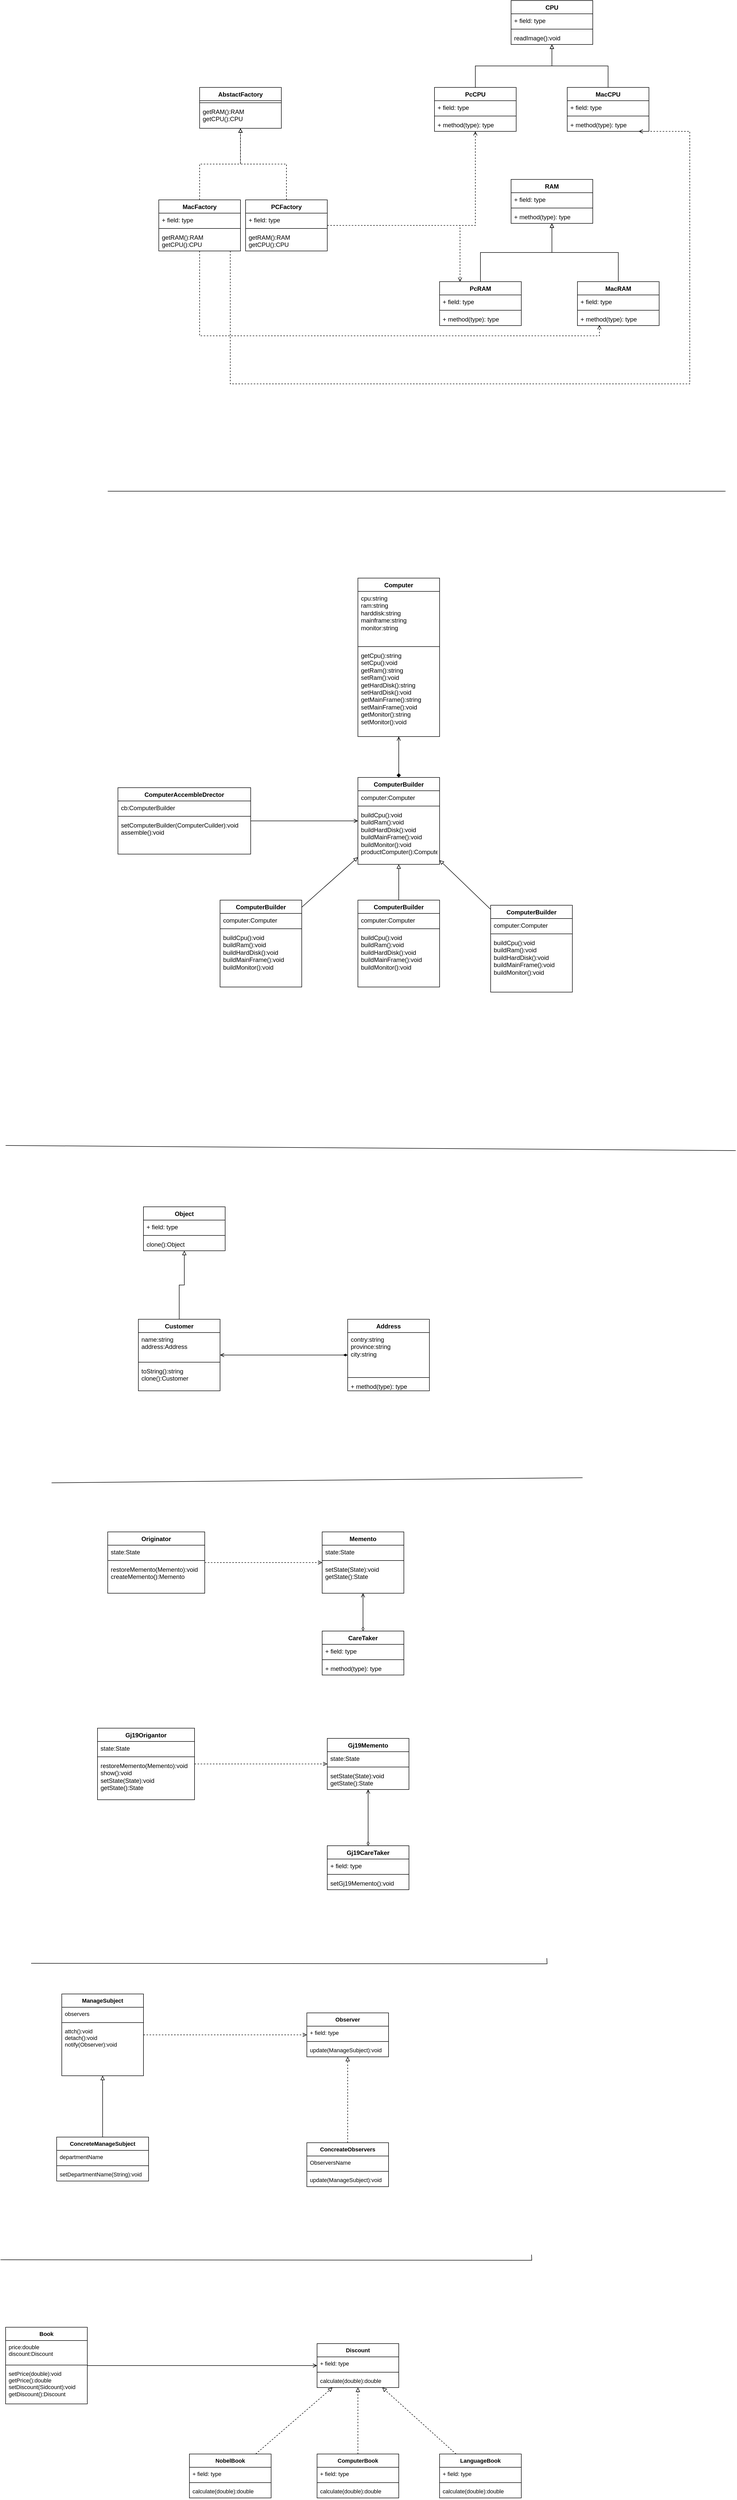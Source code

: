 <mxfile version="24.4.2" type="github">
  <diagram name="第 1 页" id="M4zO1Q4nqQ3G3ZXVpZX0">
    <mxGraphModel dx="2586" dy="759" grid="1" gridSize="10" guides="1" tooltips="1" connect="1" arrows="1" fold="1" page="1" pageScale="1" pageWidth="1200" pageHeight="1920" math="0" shadow="0">
      <root>
        <mxCell id="0" />
        <mxCell id="1" parent="0" />
        <mxCell id="_KJfu5AzUtsYBseVPKrI-1" value="AbstactFactory" style="swimlane;fontStyle=1;align=center;verticalAlign=top;childLayout=stackLayout;horizontal=1;startSize=26;horizontalStack=0;resizeParent=1;resizeParentMax=0;resizeLast=0;collapsible=1;marginBottom=0;whiteSpace=wrap;html=1;" vertex="1" parent="1">
          <mxGeometry x="170" y="470" width="160" height="80" as="geometry" />
        </mxCell>
        <mxCell id="_KJfu5AzUtsYBseVPKrI-3" value="" style="line;strokeWidth=1;fillColor=none;align=left;verticalAlign=middle;spacingTop=-1;spacingLeft=3;spacingRight=3;rotatable=0;labelPosition=right;points=[];portConstraint=eastwest;strokeColor=inherit;" vertex="1" parent="_KJfu5AzUtsYBseVPKrI-1">
          <mxGeometry y="26" width="160" height="8" as="geometry" />
        </mxCell>
        <mxCell id="_KJfu5AzUtsYBseVPKrI-4" value="getRAM():RAM&lt;div&gt;getCPU():CPU&lt;br&gt;&lt;/div&gt;" style="text;strokeColor=none;fillColor=none;align=left;verticalAlign=top;spacingLeft=4;spacingRight=4;overflow=hidden;rotatable=0;points=[[0,0.5],[1,0.5]];portConstraint=eastwest;whiteSpace=wrap;html=1;" vertex="1" parent="_KJfu5AzUtsYBseVPKrI-1">
          <mxGeometry y="34" width="160" height="46" as="geometry" />
        </mxCell>
        <mxCell id="_KJfu5AzUtsYBseVPKrI-16" style="edgeStyle=orthogonalEdgeStyle;rounded=0;orthogonalLoop=1;jettySize=auto;html=1;dashed=1;endArrow=block;endFill=0;" edge="1" parent="1" source="_KJfu5AzUtsYBseVPKrI-5" target="_KJfu5AzUtsYBseVPKrI-1">
          <mxGeometry relative="1" as="geometry">
            <mxPoint x="230" y="580" as="targetPoint" />
          </mxGeometry>
        </mxCell>
        <mxCell id="_KJfu5AzUtsYBseVPKrI-55" style="edgeStyle=orthogonalEdgeStyle;rounded=0;orthogonalLoop=1;jettySize=auto;html=1;dashed=1;endArrow=open;endFill=0;" edge="1" parent="1">
          <mxGeometry relative="1" as="geometry">
            <mxPoint x="230" y="790" as="sourcePoint" />
            <mxPoint x="1030" y="556" as="targetPoint" />
            <Array as="points">
              <mxPoint x="230" y="1050" />
              <mxPoint x="1130" y="1050" />
              <mxPoint x="1130" y="556" />
            </Array>
          </mxGeometry>
        </mxCell>
        <mxCell id="_KJfu5AzUtsYBseVPKrI-5" value="MacFactory" style="swimlane;fontStyle=1;align=center;verticalAlign=top;childLayout=stackLayout;horizontal=1;startSize=26;horizontalStack=0;resizeParent=1;resizeParentMax=0;resizeLast=0;collapsible=1;marginBottom=0;whiteSpace=wrap;html=1;" vertex="1" parent="1">
          <mxGeometry x="90" y="690" width="160" height="100" as="geometry" />
        </mxCell>
        <mxCell id="_KJfu5AzUtsYBseVPKrI-6" value="+ field: type" style="text;strokeColor=none;fillColor=none;align=left;verticalAlign=top;spacingLeft=4;spacingRight=4;overflow=hidden;rotatable=0;points=[[0,0.5],[1,0.5]];portConstraint=eastwest;whiteSpace=wrap;html=1;" vertex="1" parent="_KJfu5AzUtsYBseVPKrI-5">
          <mxGeometry y="26" width="160" height="26" as="geometry" />
        </mxCell>
        <mxCell id="_KJfu5AzUtsYBseVPKrI-7" value="" style="line;strokeWidth=1;fillColor=none;align=left;verticalAlign=middle;spacingTop=-1;spacingLeft=3;spacingRight=3;rotatable=0;labelPosition=right;points=[];portConstraint=eastwest;strokeColor=inherit;" vertex="1" parent="_KJfu5AzUtsYBseVPKrI-5">
          <mxGeometry y="52" width="160" height="8" as="geometry" />
        </mxCell>
        <mxCell id="_KJfu5AzUtsYBseVPKrI-8" value="getRAM():RAM&lt;div&gt;getCPU():CPU&lt;/div&gt;" style="text;strokeColor=none;fillColor=none;align=left;verticalAlign=top;spacingLeft=4;spacingRight=4;overflow=hidden;rotatable=0;points=[[0,0.5],[1,0.5]];portConstraint=eastwest;whiteSpace=wrap;html=1;" vertex="1" parent="_KJfu5AzUtsYBseVPKrI-5">
          <mxGeometry y="60" width="160" height="40" as="geometry" />
        </mxCell>
        <mxCell id="_KJfu5AzUtsYBseVPKrI-17" style="edgeStyle=orthogonalEdgeStyle;rounded=0;orthogonalLoop=1;jettySize=auto;html=1;dashed=1;endArrow=block;endFill=0;" edge="1" parent="1" source="_KJfu5AzUtsYBseVPKrI-9" target="_KJfu5AzUtsYBseVPKrI-1">
          <mxGeometry relative="1" as="geometry" />
        </mxCell>
        <mxCell id="_KJfu5AzUtsYBseVPKrI-49" style="edgeStyle=orthogonalEdgeStyle;rounded=0;orthogonalLoop=1;jettySize=auto;html=1;dashed=1;endArrow=open;endFill=0;" edge="1" parent="1" source="_KJfu5AzUtsYBseVPKrI-9" target="_KJfu5AzUtsYBseVPKrI-22">
          <mxGeometry relative="1" as="geometry" />
        </mxCell>
        <mxCell id="_KJfu5AzUtsYBseVPKrI-52" style="edgeStyle=orthogonalEdgeStyle;rounded=0;orthogonalLoop=1;jettySize=auto;html=1;entryX=0.25;entryY=0;entryDx=0;entryDy=0;dashed=1;endArrow=open;endFill=0;" edge="1" parent="1" source="_KJfu5AzUtsYBseVPKrI-9" target="_KJfu5AzUtsYBseVPKrI-34">
          <mxGeometry relative="1" as="geometry" />
        </mxCell>
        <mxCell id="_KJfu5AzUtsYBseVPKrI-9" value="PCFactory" style="swimlane;fontStyle=1;align=center;verticalAlign=top;childLayout=stackLayout;horizontal=1;startSize=26;horizontalStack=0;resizeParent=1;resizeParentMax=0;resizeLast=0;collapsible=1;marginBottom=0;whiteSpace=wrap;html=1;" vertex="1" parent="1">
          <mxGeometry x="260" y="690" width="160" height="100" as="geometry" />
        </mxCell>
        <mxCell id="_KJfu5AzUtsYBseVPKrI-10" value="+ field: type" style="text;strokeColor=none;fillColor=none;align=left;verticalAlign=top;spacingLeft=4;spacingRight=4;overflow=hidden;rotatable=0;points=[[0,0.5],[1,0.5]];portConstraint=eastwest;whiteSpace=wrap;html=1;" vertex="1" parent="_KJfu5AzUtsYBseVPKrI-9">
          <mxGeometry y="26" width="160" height="26" as="geometry" />
        </mxCell>
        <mxCell id="_KJfu5AzUtsYBseVPKrI-11" value="" style="line;strokeWidth=1;fillColor=none;align=left;verticalAlign=middle;spacingTop=-1;spacingLeft=3;spacingRight=3;rotatable=0;labelPosition=right;points=[];portConstraint=eastwest;strokeColor=inherit;" vertex="1" parent="_KJfu5AzUtsYBseVPKrI-9">
          <mxGeometry y="52" width="160" height="8" as="geometry" />
        </mxCell>
        <mxCell id="_KJfu5AzUtsYBseVPKrI-12" value="getRAM():RAM&lt;div&gt;getCPU():CPU&lt;/div&gt;" style="text;strokeColor=none;fillColor=none;align=left;verticalAlign=top;spacingLeft=4;spacingRight=4;overflow=hidden;rotatable=0;points=[[0,0.5],[1,0.5]];portConstraint=eastwest;whiteSpace=wrap;html=1;" vertex="1" parent="_KJfu5AzUtsYBseVPKrI-9">
          <mxGeometry y="60" width="160" height="40" as="geometry" />
        </mxCell>
        <mxCell id="_KJfu5AzUtsYBseVPKrI-18" value="CPU" style="swimlane;fontStyle=1;align=center;verticalAlign=top;childLayout=stackLayout;horizontal=1;startSize=26;horizontalStack=0;resizeParent=1;resizeParentMax=0;resizeLast=0;collapsible=1;marginBottom=0;whiteSpace=wrap;html=1;" vertex="1" parent="1">
          <mxGeometry x="780" y="300" width="160" height="86" as="geometry" />
        </mxCell>
        <mxCell id="_KJfu5AzUtsYBseVPKrI-19" value="+ field: type" style="text;strokeColor=none;fillColor=none;align=left;verticalAlign=top;spacingLeft=4;spacingRight=4;overflow=hidden;rotatable=0;points=[[0,0.5],[1,0.5]];portConstraint=eastwest;whiteSpace=wrap;html=1;" vertex="1" parent="_KJfu5AzUtsYBseVPKrI-18">
          <mxGeometry y="26" width="160" height="26" as="geometry" />
        </mxCell>
        <mxCell id="_KJfu5AzUtsYBseVPKrI-20" value="" style="line;strokeWidth=1;fillColor=none;align=left;verticalAlign=middle;spacingTop=-1;spacingLeft=3;spacingRight=3;rotatable=0;labelPosition=right;points=[];portConstraint=eastwest;strokeColor=inherit;" vertex="1" parent="_KJfu5AzUtsYBseVPKrI-18">
          <mxGeometry y="52" width="160" height="8" as="geometry" />
        </mxCell>
        <mxCell id="_KJfu5AzUtsYBseVPKrI-21" value="readImage():void" style="text;strokeColor=none;fillColor=none;align=left;verticalAlign=top;spacingLeft=4;spacingRight=4;overflow=hidden;rotatable=0;points=[[0,0.5],[1,0.5]];portConstraint=eastwest;whiteSpace=wrap;html=1;" vertex="1" parent="_KJfu5AzUtsYBseVPKrI-18">
          <mxGeometry y="60" width="160" height="26" as="geometry" />
        </mxCell>
        <mxCell id="_KJfu5AzUtsYBseVPKrI-42" style="edgeStyle=orthogonalEdgeStyle;rounded=0;orthogonalLoop=1;jettySize=auto;html=1;endArrow=block;endFill=0;" edge="1" parent="1" source="_KJfu5AzUtsYBseVPKrI-22" target="_KJfu5AzUtsYBseVPKrI-18">
          <mxGeometry relative="1" as="geometry" />
        </mxCell>
        <mxCell id="_KJfu5AzUtsYBseVPKrI-22" value="PcCPU" style="swimlane;fontStyle=1;align=center;verticalAlign=top;childLayout=stackLayout;horizontal=1;startSize=26;horizontalStack=0;resizeParent=1;resizeParentMax=0;resizeLast=0;collapsible=1;marginBottom=0;whiteSpace=wrap;html=1;" vertex="1" parent="1">
          <mxGeometry x="630" y="470" width="160" height="86" as="geometry" />
        </mxCell>
        <mxCell id="_KJfu5AzUtsYBseVPKrI-23" value="+ field: type" style="text;strokeColor=none;fillColor=none;align=left;verticalAlign=top;spacingLeft=4;spacingRight=4;overflow=hidden;rotatable=0;points=[[0,0.5],[1,0.5]];portConstraint=eastwest;whiteSpace=wrap;html=1;" vertex="1" parent="_KJfu5AzUtsYBseVPKrI-22">
          <mxGeometry y="26" width="160" height="26" as="geometry" />
        </mxCell>
        <mxCell id="_KJfu5AzUtsYBseVPKrI-24" value="" style="line;strokeWidth=1;fillColor=none;align=left;verticalAlign=middle;spacingTop=-1;spacingLeft=3;spacingRight=3;rotatable=0;labelPosition=right;points=[];portConstraint=eastwest;strokeColor=inherit;" vertex="1" parent="_KJfu5AzUtsYBseVPKrI-22">
          <mxGeometry y="52" width="160" height="8" as="geometry" />
        </mxCell>
        <mxCell id="_KJfu5AzUtsYBseVPKrI-25" value="+ method(type): type" style="text;strokeColor=none;fillColor=none;align=left;verticalAlign=top;spacingLeft=4;spacingRight=4;overflow=hidden;rotatable=0;points=[[0,0.5],[1,0.5]];portConstraint=eastwest;whiteSpace=wrap;html=1;" vertex="1" parent="_KJfu5AzUtsYBseVPKrI-22">
          <mxGeometry y="60" width="160" height="26" as="geometry" />
        </mxCell>
        <mxCell id="_KJfu5AzUtsYBseVPKrI-43" style="edgeStyle=orthogonalEdgeStyle;rounded=0;orthogonalLoop=1;jettySize=auto;html=1;endArrow=block;endFill=0;" edge="1" parent="1" source="_KJfu5AzUtsYBseVPKrI-26" target="_KJfu5AzUtsYBseVPKrI-18">
          <mxGeometry relative="1" as="geometry" />
        </mxCell>
        <mxCell id="_KJfu5AzUtsYBseVPKrI-26" value="MacCPU" style="swimlane;fontStyle=1;align=center;verticalAlign=top;childLayout=stackLayout;horizontal=1;startSize=26;horizontalStack=0;resizeParent=1;resizeParentMax=0;resizeLast=0;collapsible=1;marginBottom=0;whiteSpace=wrap;html=1;" vertex="1" parent="1">
          <mxGeometry x="890" y="470" width="160" height="86" as="geometry" />
        </mxCell>
        <mxCell id="_KJfu5AzUtsYBseVPKrI-27" value="+ field: type" style="text;strokeColor=none;fillColor=none;align=left;verticalAlign=top;spacingLeft=4;spacingRight=4;overflow=hidden;rotatable=0;points=[[0,0.5],[1,0.5]];portConstraint=eastwest;whiteSpace=wrap;html=1;" vertex="1" parent="_KJfu5AzUtsYBseVPKrI-26">
          <mxGeometry y="26" width="160" height="26" as="geometry" />
        </mxCell>
        <mxCell id="_KJfu5AzUtsYBseVPKrI-28" value="" style="line;strokeWidth=1;fillColor=none;align=left;verticalAlign=middle;spacingTop=-1;spacingLeft=3;spacingRight=3;rotatable=0;labelPosition=right;points=[];portConstraint=eastwest;strokeColor=inherit;" vertex="1" parent="_KJfu5AzUtsYBseVPKrI-26">
          <mxGeometry y="52" width="160" height="8" as="geometry" />
        </mxCell>
        <mxCell id="_KJfu5AzUtsYBseVPKrI-29" value="+ method(type): type" style="text;strokeColor=none;fillColor=none;align=left;verticalAlign=top;spacingLeft=4;spacingRight=4;overflow=hidden;rotatable=0;points=[[0,0.5],[1,0.5]];portConstraint=eastwest;whiteSpace=wrap;html=1;" vertex="1" parent="_KJfu5AzUtsYBseVPKrI-26">
          <mxGeometry y="60" width="160" height="26" as="geometry" />
        </mxCell>
        <mxCell id="_KJfu5AzUtsYBseVPKrI-30" value="RAM" style="swimlane;fontStyle=1;align=center;verticalAlign=top;childLayout=stackLayout;horizontal=1;startSize=26;horizontalStack=0;resizeParent=1;resizeParentMax=0;resizeLast=0;collapsible=1;marginBottom=0;whiteSpace=wrap;html=1;" vertex="1" parent="1">
          <mxGeometry x="780" y="650" width="160" height="86" as="geometry" />
        </mxCell>
        <mxCell id="_KJfu5AzUtsYBseVPKrI-31" value="+ field: type" style="text;strokeColor=none;fillColor=none;align=left;verticalAlign=top;spacingLeft=4;spacingRight=4;overflow=hidden;rotatable=0;points=[[0,0.5],[1,0.5]];portConstraint=eastwest;whiteSpace=wrap;html=1;" vertex="1" parent="_KJfu5AzUtsYBseVPKrI-30">
          <mxGeometry y="26" width="160" height="26" as="geometry" />
        </mxCell>
        <mxCell id="_KJfu5AzUtsYBseVPKrI-32" value="" style="line;strokeWidth=1;fillColor=none;align=left;verticalAlign=middle;spacingTop=-1;spacingLeft=3;spacingRight=3;rotatable=0;labelPosition=right;points=[];portConstraint=eastwest;strokeColor=inherit;" vertex="1" parent="_KJfu5AzUtsYBseVPKrI-30">
          <mxGeometry y="52" width="160" height="8" as="geometry" />
        </mxCell>
        <mxCell id="_KJfu5AzUtsYBseVPKrI-33" value="+ method(type): type" style="text;strokeColor=none;fillColor=none;align=left;verticalAlign=top;spacingLeft=4;spacingRight=4;overflow=hidden;rotatable=0;points=[[0,0.5],[1,0.5]];portConstraint=eastwest;whiteSpace=wrap;html=1;" vertex="1" parent="_KJfu5AzUtsYBseVPKrI-30">
          <mxGeometry y="60" width="160" height="26" as="geometry" />
        </mxCell>
        <mxCell id="_KJfu5AzUtsYBseVPKrI-46" style="edgeStyle=orthogonalEdgeStyle;rounded=0;orthogonalLoop=1;jettySize=auto;html=1;endArrow=block;endFill=0;" edge="1" parent="1" source="_KJfu5AzUtsYBseVPKrI-34" target="_KJfu5AzUtsYBseVPKrI-30">
          <mxGeometry relative="1" as="geometry" />
        </mxCell>
        <mxCell id="_KJfu5AzUtsYBseVPKrI-34" value="PcRAM" style="swimlane;fontStyle=1;align=center;verticalAlign=top;childLayout=stackLayout;horizontal=1;startSize=26;horizontalStack=0;resizeParent=1;resizeParentMax=0;resizeLast=0;collapsible=1;marginBottom=0;whiteSpace=wrap;html=1;" vertex="1" parent="1">
          <mxGeometry x="640" y="850" width="160" height="86" as="geometry" />
        </mxCell>
        <mxCell id="_KJfu5AzUtsYBseVPKrI-35" value="+ field: type" style="text;strokeColor=none;fillColor=none;align=left;verticalAlign=top;spacingLeft=4;spacingRight=4;overflow=hidden;rotatable=0;points=[[0,0.5],[1,0.5]];portConstraint=eastwest;whiteSpace=wrap;html=1;" vertex="1" parent="_KJfu5AzUtsYBseVPKrI-34">
          <mxGeometry y="26" width="160" height="26" as="geometry" />
        </mxCell>
        <mxCell id="_KJfu5AzUtsYBseVPKrI-36" value="" style="line;strokeWidth=1;fillColor=none;align=left;verticalAlign=middle;spacingTop=-1;spacingLeft=3;spacingRight=3;rotatable=0;labelPosition=right;points=[];portConstraint=eastwest;strokeColor=inherit;" vertex="1" parent="_KJfu5AzUtsYBseVPKrI-34">
          <mxGeometry y="52" width="160" height="8" as="geometry" />
        </mxCell>
        <mxCell id="_KJfu5AzUtsYBseVPKrI-37" value="+ method(type): type" style="text;strokeColor=none;fillColor=none;align=left;verticalAlign=top;spacingLeft=4;spacingRight=4;overflow=hidden;rotatable=0;points=[[0,0.5],[1,0.5]];portConstraint=eastwest;whiteSpace=wrap;html=1;" vertex="1" parent="_KJfu5AzUtsYBseVPKrI-34">
          <mxGeometry y="60" width="160" height="26" as="geometry" />
        </mxCell>
        <mxCell id="_KJfu5AzUtsYBseVPKrI-47" style="edgeStyle=orthogonalEdgeStyle;rounded=0;orthogonalLoop=1;jettySize=auto;html=1;endArrow=block;endFill=0;" edge="1" parent="1" source="_KJfu5AzUtsYBseVPKrI-38" target="_KJfu5AzUtsYBseVPKrI-30">
          <mxGeometry relative="1" as="geometry" />
        </mxCell>
        <mxCell id="_KJfu5AzUtsYBseVPKrI-38" value="MacRAM" style="swimlane;fontStyle=1;align=center;verticalAlign=top;childLayout=stackLayout;horizontal=1;startSize=26;horizontalStack=0;resizeParent=1;resizeParentMax=0;resizeLast=0;collapsible=1;marginBottom=0;whiteSpace=wrap;html=1;" vertex="1" parent="1">
          <mxGeometry x="910" y="850" width="160" height="86" as="geometry" />
        </mxCell>
        <mxCell id="_KJfu5AzUtsYBseVPKrI-39" value="+ field: type" style="text;strokeColor=none;fillColor=none;align=left;verticalAlign=top;spacingLeft=4;spacingRight=4;overflow=hidden;rotatable=0;points=[[0,0.5],[1,0.5]];portConstraint=eastwest;whiteSpace=wrap;html=1;" vertex="1" parent="_KJfu5AzUtsYBseVPKrI-38">
          <mxGeometry y="26" width="160" height="26" as="geometry" />
        </mxCell>
        <mxCell id="_KJfu5AzUtsYBseVPKrI-40" value="" style="line;strokeWidth=1;fillColor=none;align=left;verticalAlign=middle;spacingTop=-1;spacingLeft=3;spacingRight=3;rotatable=0;labelPosition=right;points=[];portConstraint=eastwest;strokeColor=inherit;" vertex="1" parent="_KJfu5AzUtsYBseVPKrI-38">
          <mxGeometry y="52" width="160" height="8" as="geometry" />
        </mxCell>
        <mxCell id="_KJfu5AzUtsYBseVPKrI-41" value="+ method(type): type" style="text;strokeColor=none;fillColor=none;align=left;verticalAlign=top;spacingLeft=4;spacingRight=4;overflow=hidden;rotatable=0;points=[[0,0.5],[1,0.5]];portConstraint=eastwest;whiteSpace=wrap;html=1;" vertex="1" parent="_KJfu5AzUtsYBseVPKrI-38">
          <mxGeometry y="60" width="160" height="26" as="geometry" />
        </mxCell>
        <mxCell id="_KJfu5AzUtsYBseVPKrI-53" style="edgeStyle=orthogonalEdgeStyle;rounded=0;orthogonalLoop=1;jettySize=auto;html=1;entryX=0.269;entryY=0.962;entryDx=0;entryDy=0;entryPerimeter=0;dashed=1;endArrow=open;endFill=0;" edge="1" parent="1" source="_KJfu5AzUtsYBseVPKrI-5" target="_KJfu5AzUtsYBseVPKrI-41">
          <mxGeometry relative="1" as="geometry" />
        </mxCell>
        <mxCell id="_KJfu5AzUtsYBseVPKrI-56" value="Computer" style="swimlane;fontStyle=1;align=center;verticalAlign=top;childLayout=stackLayout;horizontal=1;startSize=26;horizontalStack=0;resizeParent=1;resizeParentMax=0;resizeLast=0;collapsible=1;marginBottom=0;whiteSpace=wrap;html=1;" vertex="1" parent="1">
          <mxGeometry x="480" y="1430" width="160" height="310" as="geometry" />
        </mxCell>
        <mxCell id="_KJfu5AzUtsYBseVPKrI-57" value="cpu:string&lt;div&gt;ram:string&lt;/div&gt;&lt;div&gt;harddisk:string&lt;/div&gt;&lt;div&gt;mainframe:string&lt;/div&gt;&lt;div&gt;monitor:string&lt;/div&gt;" style="text;strokeColor=none;fillColor=none;align=left;verticalAlign=top;spacingLeft=4;spacingRight=4;overflow=hidden;rotatable=0;points=[[0,0.5],[1,0.5]];portConstraint=eastwest;whiteSpace=wrap;html=1;" vertex="1" parent="_KJfu5AzUtsYBseVPKrI-56">
          <mxGeometry y="26" width="160" height="104" as="geometry" />
        </mxCell>
        <mxCell id="_KJfu5AzUtsYBseVPKrI-58" value="" style="line;strokeWidth=1;fillColor=none;align=left;verticalAlign=middle;spacingTop=-1;spacingLeft=3;spacingRight=3;rotatable=0;labelPosition=right;points=[];portConstraint=eastwest;strokeColor=inherit;" vertex="1" parent="_KJfu5AzUtsYBseVPKrI-56">
          <mxGeometry y="130" width="160" height="8" as="geometry" />
        </mxCell>
        <mxCell id="_KJfu5AzUtsYBseVPKrI-59" value="getCpu():string&lt;div&gt;setCpu():void&lt;/div&gt;&lt;div&gt;getRam():string&lt;/div&gt;&lt;div&gt;setRam():void&lt;br&gt;&lt;/div&gt;&lt;div&gt;getHardDisk():string&lt;br&gt;&lt;div&gt;&lt;span style=&quot;background-color: initial;&quot;&gt;setHardDisk&lt;/span&gt;():&lt;span style=&quot;background-color: initial;&quot;&gt;void&lt;/span&gt;&lt;/div&gt;&lt;/div&gt;&lt;div&gt;getMainFrame():string&lt;br&gt;&lt;div&gt;&lt;span style=&quot;background-color: initial;&quot;&gt;setMainFrame&lt;/span&gt;():&lt;span style=&quot;background-color: initial;&quot;&gt;void&lt;/span&gt;&lt;/div&gt;&lt;/div&gt;&lt;div&gt;getMonitor():string&lt;br&gt;&lt;div&gt;&lt;span style=&quot;background-color: initial;&quot;&gt;setMonitor&lt;/span&gt;():&lt;span style=&quot;background-color: initial;&quot;&gt;void&lt;/span&gt;&lt;/div&gt;&lt;/div&gt;" style="text;strokeColor=none;fillColor=none;align=left;verticalAlign=top;spacingLeft=4;spacingRight=4;overflow=hidden;rotatable=0;points=[[0,0.5],[1,0.5]];portConstraint=eastwest;whiteSpace=wrap;html=1;" vertex="1" parent="_KJfu5AzUtsYBseVPKrI-56">
          <mxGeometry y="138" width="160" height="172" as="geometry" />
        </mxCell>
        <mxCell id="_KJfu5AzUtsYBseVPKrI-60" value="" style="endArrow=none;html=1;rounded=0;" edge="1" parent="1">
          <mxGeometry width="50" height="50" relative="1" as="geometry">
            <mxPoint x="-10" y="1260" as="sourcePoint" />
            <mxPoint x="1200" y="1260" as="targetPoint" />
          </mxGeometry>
        </mxCell>
        <mxCell id="_KJfu5AzUtsYBseVPKrI-82" style="edgeStyle=orthogonalEdgeStyle;rounded=0;orthogonalLoop=1;jettySize=auto;html=1;startArrow=diamond;startFill=1;endArrow=open;endFill=0;" edge="1" parent="1" source="_KJfu5AzUtsYBseVPKrI-61" target="_KJfu5AzUtsYBseVPKrI-56">
          <mxGeometry relative="1" as="geometry" />
        </mxCell>
        <mxCell id="_KJfu5AzUtsYBseVPKrI-61" value="ComputerBuilder" style="swimlane;fontStyle=1;align=center;verticalAlign=top;childLayout=stackLayout;horizontal=1;startSize=26;horizontalStack=0;resizeParent=1;resizeParentMax=0;resizeLast=0;collapsible=1;marginBottom=0;whiteSpace=wrap;html=1;" vertex="1" parent="1">
          <mxGeometry x="480" y="1820" width="160" height="170" as="geometry" />
        </mxCell>
        <mxCell id="_KJfu5AzUtsYBseVPKrI-62" value="computer:Computer" style="text;strokeColor=none;fillColor=none;align=left;verticalAlign=top;spacingLeft=4;spacingRight=4;overflow=hidden;rotatable=0;points=[[0,0.5],[1,0.5]];portConstraint=eastwest;whiteSpace=wrap;html=1;" vertex="1" parent="_KJfu5AzUtsYBseVPKrI-61">
          <mxGeometry y="26" width="160" height="26" as="geometry" />
        </mxCell>
        <mxCell id="_KJfu5AzUtsYBseVPKrI-63" value="" style="line;strokeWidth=1;fillColor=none;align=left;verticalAlign=middle;spacingTop=-1;spacingLeft=3;spacingRight=3;rotatable=0;labelPosition=right;points=[];portConstraint=eastwest;strokeColor=inherit;" vertex="1" parent="_KJfu5AzUtsYBseVPKrI-61">
          <mxGeometry y="52" width="160" height="8" as="geometry" />
        </mxCell>
        <mxCell id="_KJfu5AzUtsYBseVPKrI-64" value="buildCpu():void&lt;div&gt;buildRam():void&lt;br&gt;&lt;/div&gt;&lt;div&gt;buildHardDisk():void&lt;br&gt;&lt;/div&gt;&lt;div&gt;buildMainFrame():void&lt;br&gt;&lt;/div&gt;&lt;div&gt;buildMonitor():void&lt;br&gt;&lt;/div&gt;&lt;div&gt;productComputer():Computer&lt;/div&gt;" style="text;strokeColor=none;fillColor=none;align=left;verticalAlign=top;spacingLeft=4;spacingRight=4;overflow=hidden;rotatable=0;points=[[0,0.5],[1,0.5]];portConstraint=eastwest;whiteSpace=wrap;html=1;" vertex="1" parent="_KJfu5AzUtsYBseVPKrI-61">
          <mxGeometry y="60" width="160" height="110" as="geometry" />
        </mxCell>
        <mxCell id="_KJfu5AzUtsYBseVPKrI-83" style="rounded=0;orthogonalLoop=1;jettySize=auto;html=1;endArrow=block;endFill=0;" edge="1" parent="1" source="_KJfu5AzUtsYBseVPKrI-65" target="_KJfu5AzUtsYBseVPKrI-61">
          <mxGeometry relative="1" as="geometry" />
        </mxCell>
        <mxCell id="_KJfu5AzUtsYBseVPKrI-65" value="ComputerBuilder" style="swimlane;fontStyle=1;align=center;verticalAlign=top;childLayout=stackLayout;horizontal=1;startSize=26;horizontalStack=0;resizeParent=1;resizeParentMax=0;resizeLast=0;collapsible=1;marginBottom=0;whiteSpace=wrap;html=1;" vertex="1" parent="1">
          <mxGeometry x="210" y="2060" width="160" height="170" as="geometry" />
        </mxCell>
        <mxCell id="_KJfu5AzUtsYBseVPKrI-66" value="computer:Computer" style="text;strokeColor=none;fillColor=none;align=left;verticalAlign=top;spacingLeft=4;spacingRight=4;overflow=hidden;rotatable=0;points=[[0,0.5],[1,0.5]];portConstraint=eastwest;whiteSpace=wrap;html=1;" vertex="1" parent="_KJfu5AzUtsYBseVPKrI-65">
          <mxGeometry y="26" width="160" height="26" as="geometry" />
        </mxCell>
        <mxCell id="_KJfu5AzUtsYBseVPKrI-67" value="" style="line;strokeWidth=1;fillColor=none;align=left;verticalAlign=middle;spacingTop=-1;spacingLeft=3;spacingRight=3;rotatable=0;labelPosition=right;points=[];portConstraint=eastwest;strokeColor=inherit;" vertex="1" parent="_KJfu5AzUtsYBseVPKrI-65">
          <mxGeometry y="52" width="160" height="8" as="geometry" />
        </mxCell>
        <mxCell id="_KJfu5AzUtsYBseVPKrI-68" value="buildCpu():void&lt;div&gt;buildRam():void&lt;br&gt;&lt;/div&gt;&lt;div&gt;buildHardDisk():void&lt;br&gt;&lt;/div&gt;&lt;div&gt;buildMainFrame():void&lt;br&gt;&lt;/div&gt;&lt;div&gt;buildMonitor():void&lt;br&gt;&lt;/div&gt;&lt;div&gt;&lt;br&gt;&lt;/div&gt;" style="text;strokeColor=none;fillColor=none;align=left;verticalAlign=top;spacingLeft=4;spacingRight=4;overflow=hidden;rotatable=0;points=[[0,0.5],[1,0.5]];portConstraint=eastwest;whiteSpace=wrap;html=1;" vertex="1" parent="_KJfu5AzUtsYBseVPKrI-65">
          <mxGeometry y="60" width="160" height="110" as="geometry" />
        </mxCell>
        <mxCell id="_KJfu5AzUtsYBseVPKrI-84" style="edgeStyle=orthogonalEdgeStyle;rounded=0;orthogonalLoop=1;jettySize=auto;html=1;endArrow=block;endFill=0;" edge="1" parent="1" source="_KJfu5AzUtsYBseVPKrI-69" target="_KJfu5AzUtsYBseVPKrI-61">
          <mxGeometry relative="1" as="geometry" />
        </mxCell>
        <mxCell id="_KJfu5AzUtsYBseVPKrI-69" value="ComputerBuilder" style="swimlane;fontStyle=1;align=center;verticalAlign=top;childLayout=stackLayout;horizontal=1;startSize=26;horizontalStack=0;resizeParent=1;resizeParentMax=0;resizeLast=0;collapsible=1;marginBottom=0;whiteSpace=wrap;html=1;" vertex="1" parent="1">
          <mxGeometry x="480" y="2060" width="160" height="170" as="geometry" />
        </mxCell>
        <mxCell id="_KJfu5AzUtsYBseVPKrI-70" value="computer:Computer" style="text;strokeColor=none;fillColor=none;align=left;verticalAlign=top;spacingLeft=4;spacingRight=4;overflow=hidden;rotatable=0;points=[[0,0.5],[1,0.5]];portConstraint=eastwest;whiteSpace=wrap;html=1;" vertex="1" parent="_KJfu5AzUtsYBseVPKrI-69">
          <mxGeometry y="26" width="160" height="26" as="geometry" />
        </mxCell>
        <mxCell id="_KJfu5AzUtsYBseVPKrI-71" value="" style="line;strokeWidth=1;fillColor=none;align=left;verticalAlign=middle;spacingTop=-1;spacingLeft=3;spacingRight=3;rotatable=0;labelPosition=right;points=[];portConstraint=eastwest;strokeColor=inherit;" vertex="1" parent="_KJfu5AzUtsYBseVPKrI-69">
          <mxGeometry y="52" width="160" height="8" as="geometry" />
        </mxCell>
        <mxCell id="_KJfu5AzUtsYBseVPKrI-72" value="buildCpu():void&lt;div&gt;buildRam():void&lt;br&gt;&lt;/div&gt;&lt;div&gt;buildHardDisk():void&lt;br&gt;&lt;/div&gt;&lt;div&gt;buildMainFrame():void&lt;br&gt;&lt;/div&gt;&lt;div&gt;buildMonitor():void&lt;br&gt;&lt;/div&gt;&lt;div&gt;&lt;br&gt;&lt;/div&gt;" style="text;strokeColor=none;fillColor=none;align=left;verticalAlign=top;spacingLeft=4;spacingRight=4;overflow=hidden;rotatable=0;points=[[0,0.5],[1,0.5]];portConstraint=eastwest;whiteSpace=wrap;html=1;" vertex="1" parent="_KJfu5AzUtsYBseVPKrI-69">
          <mxGeometry y="60" width="160" height="110" as="geometry" />
        </mxCell>
        <mxCell id="_KJfu5AzUtsYBseVPKrI-85" style="rounded=0;orthogonalLoop=1;jettySize=auto;html=1;endArrow=block;endFill=0;" edge="1" parent="1" source="_KJfu5AzUtsYBseVPKrI-73" target="_KJfu5AzUtsYBseVPKrI-61">
          <mxGeometry relative="1" as="geometry" />
        </mxCell>
        <mxCell id="_KJfu5AzUtsYBseVPKrI-73" value="ComputerBuilder" style="swimlane;fontStyle=1;align=center;verticalAlign=top;childLayout=stackLayout;horizontal=1;startSize=26;horizontalStack=0;resizeParent=1;resizeParentMax=0;resizeLast=0;collapsible=1;marginBottom=0;whiteSpace=wrap;html=1;" vertex="1" parent="1">
          <mxGeometry x="740" y="2070" width="160" height="170" as="geometry" />
        </mxCell>
        <mxCell id="_KJfu5AzUtsYBseVPKrI-74" value="computer:Computer" style="text;strokeColor=none;fillColor=none;align=left;verticalAlign=top;spacingLeft=4;spacingRight=4;overflow=hidden;rotatable=0;points=[[0,0.5],[1,0.5]];portConstraint=eastwest;whiteSpace=wrap;html=1;" vertex="1" parent="_KJfu5AzUtsYBseVPKrI-73">
          <mxGeometry y="26" width="160" height="26" as="geometry" />
        </mxCell>
        <mxCell id="_KJfu5AzUtsYBseVPKrI-75" value="" style="line;strokeWidth=1;fillColor=none;align=left;verticalAlign=middle;spacingTop=-1;spacingLeft=3;spacingRight=3;rotatable=0;labelPosition=right;points=[];portConstraint=eastwest;strokeColor=inherit;" vertex="1" parent="_KJfu5AzUtsYBseVPKrI-73">
          <mxGeometry y="52" width="160" height="8" as="geometry" />
        </mxCell>
        <mxCell id="_KJfu5AzUtsYBseVPKrI-76" value="buildCpu():void&lt;div&gt;buildRam():void&lt;br&gt;&lt;/div&gt;&lt;div&gt;buildHardDisk():void&lt;br&gt;&lt;/div&gt;&lt;div&gt;buildMainFrame():void&lt;br&gt;&lt;/div&gt;&lt;div&gt;buildMonitor():void&lt;br&gt;&lt;/div&gt;&lt;div&gt;&lt;br&gt;&lt;/div&gt;" style="text;strokeColor=none;fillColor=none;align=left;verticalAlign=top;spacingLeft=4;spacingRight=4;overflow=hidden;rotatable=0;points=[[0,0.5],[1,0.5]];portConstraint=eastwest;whiteSpace=wrap;html=1;" vertex="1" parent="_KJfu5AzUtsYBseVPKrI-73">
          <mxGeometry y="60" width="160" height="110" as="geometry" />
        </mxCell>
        <mxCell id="_KJfu5AzUtsYBseVPKrI-86" style="rounded=0;orthogonalLoop=1;jettySize=auto;html=1;endArrow=open;endFill=0;" edge="1" parent="1" source="_KJfu5AzUtsYBseVPKrI-77" target="_KJfu5AzUtsYBseVPKrI-61">
          <mxGeometry relative="1" as="geometry" />
        </mxCell>
        <mxCell id="_KJfu5AzUtsYBseVPKrI-77" value="ComputerAccembleDrector" style="swimlane;fontStyle=1;align=center;verticalAlign=top;childLayout=stackLayout;horizontal=1;startSize=26;horizontalStack=0;resizeParent=1;resizeParentMax=0;resizeLast=0;collapsible=1;marginBottom=0;whiteSpace=wrap;html=1;" vertex="1" parent="1">
          <mxGeometry x="10" y="1840" width="260" height="130" as="geometry" />
        </mxCell>
        <mxCell id="_KJfu5AzUtsYBseVPKrI-78" value="cb:ComputerBuilder" style="text;strokeColor=none;fillColor=none;align=left;verticalAlign=top;spacingLeft=4;spacingRight=4;overflow=hidden;rotatable=0;points=[[0,0.5],[1,0.5]];portConstraint=eastwest;whiteSpace=wrap;html=1;" vertex="1" parent="_KJfu5AzUtsYBseVPKrI-77">
          <mxGeometry y="26" width="260" height="26" as="geometry" />
        </mxCell>
        <mxCell id="_KJfu5AzUtsYBseVPKrI-79" value="" style="line;strokeWidth=1;fillColor=none;align=left;verticalAlign=middle;spacingTop=-1;spacingLeft=3;spacingRight=3;rotatable=0;labelPosition=right;points=[];portConstraint=eastwest;strokeColor=inherit;" vertex="1" parent="_KJfu5AzUtsYBseVPKrI-77">
          <mxGeometry y="52" width="260" height="8" as="geometry" />
        </mxCell>
        <mxCell id="_KJfu5AzUtsYBseVPKrI-80" value="setComputerBuilder(ComputerCuilder):void&lt;div&gt;assemble():void&lt;/div&gt;" style="text;strokeColor=none;fillColor=none;align=left;verticalAlign=top;spacingLeft=4;spacingRight=4;overflow=hidden;rotatable=0;points=[[0,0.5],[1,0.5]];portConstraint=eastwest;whiteSpace=wrap;html=1;" vertex="1" parent="_KJfu5AzUtsYBseVPKrI-77">
          <mxGeometry y="60" width="260" height="70" as="geometry" />
        </mxCell>
        <mxCell id="_KJfu5AzUtsYBseVPKrI-87" value="" style="endArrow=none;html=1;rounded=0;" edge="1" parent="1">
          <mxGeometry width="50" height="50" relative="1" as="geometry">
            <mxPoint x="-210" y="2540" as="sourcePoint" />
            <mxPoint x="1220" y="2550" as="targetPoint" />
          </mxGeometry>
        </mxCell>
        <mxCell id="_KJfu5AzUtsYBseVPKrI-88" value="Object" style="swimlane;fontStyle=1;align=center;verticalAlign=top;childLayout=stackLayout;horizontal=1;startSize=26;horizontalStack=0;resizeParent=1;resizeParentMax=0;resizeLast=0;collapsible=1;marginBottom=0;whiteSpace=wrap;html=1;" vertex="1" parent="1">
          <mxGeometry x="60" y="2660" width="160" height="86" as="geometry" />
        </mxCell>
        <mxCell id="_KJfu5AzUtsYBseVPKrI-89" value="+ field: type" style="text;strokeColor=none;fillColor=none;align=left;verticalAlign=top;spacingLeft=4;spacingRight=4;overflow=hidden;rotatable=0;points=[[0,0.5],[1,0.5]];portConstraint=eastwest;whiteSpace=wrap;html=1;" vertex="1" parent="_KJfu5AzUtsYBseVPKrI-88">
          <mxGeometry y="26" width="160" height="26" as="geometry" />
        </mxCell>
        <mxCell id="_KJfu5AzUtsYBseVPKrI-90" value="" style="line;strokeWidth=1;fillColor=none;align=left;verticalAlign=middle;spacingTop=-1;spacingLeft=3;spacingRight=3;rotatable=0;labelPosition=right;points=[];portConstraint=eastwest;strokeColor=inherit;" vertex="1" parent="_KJfu5AzUtsYBseVPKrI-88">
          <mxGeometry y="52" width="160" height="8" as="geometry" />
        </mxCell>
        <mxCell id="_KJfu5AzUtsYBseVPKrI-91" value="clone():Object" style="text;strokeColor=none;fillColor=none;align=left;verticalAlign=top;spacingLeft=4;spacingRight=4;overflow=hidden;rotatable=0;points=[[0,0.5],[1,0.5]];portConstraint=eastwest;whiteSpace=wrap;html=1;" vertex="1" parent="_KJfu5AzUtsYBseVPKrI-88">
          <mxGeometry y="60" width="160" height="26" as="geometry" />
        </mxCell>
        <mxCell id="_KJfu5AzUtsYBseVPKrI-100" style="edgeStyle=orthogonalEdgeStyle;rounded=0;orthogonalLoop=1;jettySize=auto;html=1;endArrow=block;endFill=0;" edge="1" parent="1" source="_KJfu5AzUtsYBseVPKrI-92" target="_KJfu5AzUtsYBseVPKrI-88">
          <mxGeometry relative="1" as="geometry" />
        </mxCell>
        <mxCell id="_KJfu5AzUtsYBseVPKrI-92" value="Customer" style="swimlane;fontStyle=1;align=center;verticalAlign=top;childLayout=stackLayout;horizontal=1;startSize=26;horizontalStack=0;resizeParent=1;resizeParentMax=0;resizeLast=0;collapsible=1;marginBottom=0;whiteSpace=wrap;html=1;" vertex="1" parent="1">
          <mxGeometry x="50" y="2880" width="160" height="140" as="geometry" />
        </mxCell>
        <mxCell id="_KJfu5AzUtsYBseVPKrI-93" value="name:string&lt;div&gt;address:Address&lt;/div&gt;" style="text;strokeColor=none;fillColor=none;align=left;verticalAlign=top;spacingLeft=4;spacingRight=4;overflow=hidden;rotatable=0;points=[[0,0.5],[1,0.5]];portConstraint=eastwest;whiteSpace=wrap;html=1;" vertex="1" parent="_KJfu5AzUtsYBseVPKrI-92">
          <mxGeometry y="26" width="160" height="54" as="geometry" />
        </mxCell>
        <mxCell id="_KJfu5AzUtsYBseVPKrI-94" value="" style="line;strokeWidth=1;fillColor=none;align=left;verticalAlign=middle;spacingTop=-1;spacingLeft=3;spacingRight=3;rotatable=0;labelPosition=right;points=[];portConstraint=eastwest;strokeColor=inherit;" vertex="1" parent="_KJfu5AzUtsYBseVPKrI-92">
          <mxGeometry y="80" width="160" height="8" as="geometry" />
        </mxCell>
        <mxCell id="_KJfu5AzUtsYBseVPKrI-95" value="toString():string&lt;div&gt;clone():Customer&lt;/div&gt;" style="text;strokeColor=none;fillColor=none;align=left;verticalAlign=top;spacingLeft=4;spacingRight=4;overflow=hidden;rotatable=0;points=[[0,0.5],[1,0.5]];portConstraint=eastwest;whiteSpace=wrap;html=1;" vertex="1" parent="_KJfu5AzUtsYBseVPKrI-92">
          <mxGeometry y="88" width="160" height="52" as="geometry" />
        </mxCell>
        <mxCell id="_KJfu5AzUtsYBseVPKrI-101" style="edgeStyle=orthogonalEdgeStyle;rounded=0;orthogonalLoop=1;jettySize=auto;html=1;startArrow=diamondThin;startFill=1;endArrow=open;endFill=0;" edge="1" parent="1" source="_KJfu5AzUtsYBseVPKrI-96" target="_KJfu5AzUtsYBseVPKrI-92">
          <mxGeometry relative="1" as="geometry" />
        </mxCell>
        <mxCell id="_KJfu5AzUtsYBseVPKrI-96" value="Address" style="swimlane;fontStyle=1;align=center;verticalAlign=top;childLayout=stackLayout;horizontal=1;startSize=26;horizontalStack=0;resizeParent=1;resizeParentMax=0;resizeLast=0;collapsible=1;marginBottom=0;whiteSpace=wrap;html=1;" vertex="1" parent="1">
          <mxGeometry x="460" y="2880" width="160" height="140" as="geometry" />
        </mxCell>
        <mxCell id="_KJfu5AzUtsYBseVPKrI-97" value="contry:string&lt;div&gt;province:string&lt;/div&gt;&lt;div&gt;city:string&lt;/div&gt;" style="text;strokeColor=none;fillColor=none;align=left;verticalAlign=top;spacingLeft=4;spacingRight=4;overflow=hidden;rotatable=0;points=[[0,0.5],[1,0.5]];portConstraint=eastwest;whiteSpace=wrap;html=1;" vertex="1" parent="_KJfu5AzUtsYBseVPKrI-96">
          <mxGeometry y="26" width="160" height="84" as="geometry" />
        </mxCell>
        <mxCell id="_KJfu5AzUtsYBseVPKrI-98" value="" style="line;strokeWidth=1;fillColor=none;align=left;verticalAlign=middle;spacingTop=-1;spacingLeft=3;spacingRight=3;rotatable=0;labelPosition=right;points=[];portConstraint=eastwest;strokeColor=inherit;" vertex="1" parent="_KJfu5AzUtsYBseVPKrI-96">
          <mxGeometry y="110" width="160" height="8" as="geometry" />
        </mxCell>
        <mxCell id="_KJfu5AzUtsYBseVPKrI-99" value="+ method(type): type" style="text;strokeColor=none;fillColor=none;align=left;verticalAlign=top;spacingLeft=4;spacingRight=4;overflow=hidden;rotatable=0;points=[[0,0.5],[1,0.5]];portConstraint=eastwest;whiteSpace=wrap;html=1;" vertex="1" parent="_KJfu5AzUtsYBseVPKrI-96">
          <mxGeometry y="118" width="160" height="22" as="geometry" />
        </mxCell>
        <mxCell id="_KJfu5AzUtsYBseVPKrI-102" value="" style="endArrow=none;html=1;rounded=0;" edge="1" parent="1">
          <mxGeometry width="50" height="50" relative="1" as="geometry">
            <mxPoint x="-120" y="3200" as="sourcePoint" />
            <mxPoint x="920" y="3190" as="targetPoint" />
          </mxGeometry>
        </mxCell>
        <mxCell id="_KJfu5AzUtsYBseVPKrI-127" style="edgeStyle=orthogonalEdgeStyle;rounded=0;orthogonalLoop=1;jettySize=auto;html=1;dashed=1;endArrow=open;endFill=0;" edge="1" parent="1" source="_KJfu5AzUtsYBseVPKrI-103" target="_KJfu5AzUtsYBseVPKrI-107">
          <mxGeometry relative="1" as="geometry" />
        </mxCell>
        <mxCell id="_KJfu5AzUtsYBseVPKrI-103" value="Originator" style="swimlane;fontStyle=1;align=center;verticalAlign=top;childLayout=stackLayout;horizontal=1;startSize=26;horizontalStack=0;resizeParent=1;resizeParentMax=0;resizeLast=0;collapsible=1;marginBottom=0;whiteSpace=wrap;html=1;" vertex="1" parent="1">
          <mxGeometry x="-10" y="3296" width="190" height="120" as="geometry" />
        </mxCell>
        <mxCell id="_KJfu5AzUtsYBseVPKrI-104" value="state:State" style="text;strokeColor=none;fillColor=none;align=left;verticalAlign=top;spacingLeft=4;spacingRight=4;overflow=hidden;rotatable=0;points=[[0,0.5],[1,0.5]];portConstraint=eastwest;whiteSpace=wrap;html=1;" vertex="1" parent="_KJfu5AzUtsYBseVPKrI-103">
          <mxGeometry y="26" width="190" height="26" as="geometry" />
        </mxCell>
        <mxCell id="_KJfu5AzUtsYBseVPKrI-105" value="" style="line;strokeWidth=1;fillColor=none;align=left;verticalAlign=middle;spacingTop=-1;spacingLeft=3;spacingRight=3;rotatable=0;labelPosition=right;points=[];portConstraint=eastwest;strokeColor=inherit;" vertex="1" parent="_KJfu5AzUtsYBseVPKrI-103">
          <mxGeometry y="52" width="190" height="8" as="geometry" />
        </mxCell>
        <mxCell id="_KJfu5AzUtsYBseVPKrI-106" value="restoreMemento(Memento):void&lt;div&gt;createMemento():Memento&lt;/div&gt;" style="text;strokeColor=none;fillColor=none;align=left;verticalAlign=top;spacingLeft=4;spacingRight=4;overflow=hidden;rotatable=0;points=[[0,0.5],[1,0.5]];portConstraint=eastwest;whiteSpace=wrap;html=1;" vertex="1" parent="_KJfu5AzUtsYBseVPKrI-103">
          <mxGeometry y="60" width="190" height="60" as="geometry" />
        </mxCell>
        <mxCell id="_KJfu5AzUtsYBseVPKrI-107" value="Memento" style="swimlane;fontStyle=1;align=center;verticalAlign=top;childLayout=stackLayout;horizontal=1;startSize=26;horizontalStack=0;resizeParent=1;resizeParentMax=0;resizeLast=0;collapsible=1;marginBottom=0;whiteSpace=wrap;html=1;" vertex="1" parent="1">
          <mxGeometry x="410" y="3296" width="160" height="120" as="geometry" />
        </mxCell>
        <mxCell id="_KJfu5AzUtsYBseVPKrI-108" value="state:State" style="text;strokeColor=none;fillColor=none;align=left;verticalAlign=top;spacingLeft=4;spacingRight=4;overflow=hidden;rotatable=0;points=[[0,0.5],[1,0.5]];portConstraint=eastwest;whiteSpace=wrap;html=1;" vertex="1" parent="_KJfu5AzUtsYBseVPKrI-107">
          <mxGeometry y="26" width="160" height="26" as="geometry" />
        </mxCell>
        <mxCell id="_KJfu5AzUtsYBseVPKrI-109" value="" style="line;strokeWidth=1;fillColor=none;align=left;verticalAlign=middle;spacingTop=-1;spacingLeft=3;spacingRight=3;rotatable=0;labelPosition=right;points=[];portConstraint=eastwest;strokeColor=inherit;" vertex="1" parent="_KJfu5AzUtsYBseVPKrI-107">
          <mxGeometry y="52" width="160" height="8" as="geometry" />
        </mxCell>
        <mxCell id="_KJfu5AzUtsYBseVPKrI-110" value="setState(State):void&lt;div&gt;getState():State&lt;/div&gt;" style="text;strokeColor=none;fillColor=none;align=left;verticalAlign=top;spacingLeft=4;spacingRight=4;overflow=hidden;rotatable=0;points=[[0,0.5],[1,0.5]];portConstraint=eastwest;whiteSpace=wrap;html=1;" vertex="1" parent="_KJfu5AzUtsYBseVPKrI-107">
          <mxGeometry y="60" width="160" height="60" as="geometry" />
        </mxCell>
        <mxCell id="_KJfu5AzUtsYBseVPKrI-128" style="edgeStyle=orthogonalEdgeStyle;rounded=0;orthogonalLoop=1;jettySize=auto;html=1;endArrow=open;endFill=0;startArrow=diamondThin;startFill=0;" edge="1" parent="1" source="_KJfu5AzUtsYBseVPKrI-111" target="_KJfu5AzUtsYBseVPKrI-107">
          <mxGeometry relative="1" as="geometry" />
        </mxCell>
        <mxCell id="_KJfu5AzUtsYBseVPKrI-111" value="CareTaker" style="swimlane;fontStyle=1;align=center;verticalAlign=top;childLayout=stackLayout;horizontal=1;startSize=26;horizontalStack=0;resizeParent=1;resizeParentMax=0;resizeLast=0;collapsible=1;marginBottom=0;whiteSpace=wrap;html=1;" vertex="1" parent="1">
          <mxGeometry x="410" y="3490" width="160" height="86" as="geometry" />
        </mxCell>
        <mxCell id="_KJfu5AzUtsYBseVPKrI-112" value="+ field: type" style="text;strokeColor=none;fillColor=none;align=left;verticalAlign=top;spacingLeft=4;spacingRight=4;overflow=hidden;rotatable=0;points=[[0,0.5],[1,0.5]];portConstraint=eastwest;whiteSpace=wrap;html=1;" vertex="1" parent="_KJfu5AzUtsYBseVPKrI-111">
          <mxGeometry y="26" width="160" height="26" as="geometry" />
        </mxCell>
        <mxCell id="_KJfu5AzUtsYBseVPKrI-113" value="" style="line;strokeWidth=1;fillColor=none;align=left;verticalAlign=middle;spacingTop=-1;spacingLeft=3;spacingRight=3;rotatable=0;labelPosition=right;points=[];portConstraint=eastwest;strokeColor=inherit;" vertex="1" parent="_KJfu5AzUtsYBseVPKrI-111">
          <mxGeometry y="52" width="160" height="8" as="geometry" />
        </mxCell>
        <mxCell id="_KJfu5AzUtsYBseVPKrI-114" value="+ method(type): type" style="text;strokeColor=none;fillColor=none;align=left;verticalAlign=top;spacingLeft=4;spacingRight=4;overflow=hidden;rotatable=0;points=[[0,0.5],[1,0.5]];portConstraint=eastwest;whiteSpace=wrap;html=1;" vertex="1" parent="_KJfu5AzUtsYBseVPKrI-111">
          <mxGeometry y="60" width="160" height="26" as="geometry" />
        </mxCell>
        <mxCell id="_KJfu5AzUtsYBseVPKrI-115" value="Gj19Memento" style="swimlane;fontStyle=1;align=center;verticalAlign=top;childLayout=stackLayout;horizontal=1;startSize=26;horizontalStack=0;resizeParent=1;resizeParentMax=0;resizeLast=0;collapsible=1;marginBottom=0;whiteSpace=wrap;html=1;" vertex="1" parent="1">
          <mxGeometry x="420" y="3700" width="160" height="100" as="geometry" />
        </mxCell>
        <mxCell id="_KJfu5AzUtsYBseVPKrI-116" value="state:State" style="text;strokeColor=none;fillColor=none;align=left;verticalAlign=top;spacingLeft=4;spacingRight=4;overflow=hidden;rotatable=0;points=[[0,0.5],[1,0.5]];portConstraint=eastwest;whiteSpace=wrap;html=1;" vertex="1" parent="_KJfu5AzUtsYBseVPKrI-115">
          <mxGeometry y="26" width="160" height="26" as="geometry" />
        </mxCell>
        <mxCell id="_KJfu5AzUtsYBseVPKrI-117" value="" style="line;strokeWidth=1;fillColor=none;align=left;verticalAlign=middle;spacingTop=-1;spacingLeft=3;spacingRight=3;rotatable=0;labelPosition=right;points=[];portConstraint=eastwest;strokeColor=inherit;" vertex="1" parent="_KJfu5AzUtsYBseVPKrI-115">
          <mxGeometry y="52" width="160" height="8" as="geometry" />
        </mxCell>
        <mxCell id="_KJfu5AzUtsYBseVPKrI-118" value="setState(State):void&lt;div&gt;getState():State&lt;/div&gt;" style="text;strokeColor=none;fillColor=none;align=left;verticalAlign=top;spacingLeft=4;spacingRight=4;overflow=hidden;rotatable=0;points=[[0,0.5],[1,0.5]];portConstraint=eastwest;whiteSpace=wrap;html=1;" vertex="1" parent="_KJfu5AzUtsYBseVPKrI-115">
          <mxGeometry y="60" width="160" height="40" as="geometry" />
        </mxCell>
        <mxCell id="_KJfu5AzUtsYBseVPKrI-129" style="edgeStyle=orthogonalEdgeStyle;rounded=0;orthogonalLoop=1;jettySize=auto;html=1;dashed=1;endArrow=open;endFill=0;" edge="1" parent="1" source="_KJfu5AzUtsYBseVPKrI-119" target="_KJfu5AzUtsYBseVPKrI-115">
          <mxGeometry relative="1" as="geometry" />
        </mxCell>
        <mxCell id="_KJfu5AzUtsYBseVPKrI-119" value="Gj19Origantor" style="swimlane;fontStyle=1;align=center;verticalAlign=top;childLayout=stackLayout;horizontal=1;startSize=26;horizontalStack=0;resizeParent=1;resizeParentMax=0;resizeLast=0;collapsible=1;marginBottom=0;whiteSpace=wrap;html=1;" vertex="1" parent="1">
          <mxGeometry x="-30" y="3680" width="190" height="140" as="geometry" />
        </mxCell>
        <mxCell id="_KJfu5AzUtsYBseVPKrI-120" value="state:State" style="text;strokeColor=none;fillColor=none;align=left;verticalAlign=top;spacingLeft=4;spacingRight=4;overflow=hidden;rotatable=0;points=[[0,0.5],[1,0.5]];portConstraint=eastwest;whiteSpace=wrap;html=1;" vertex="1" parent="_KJfu5AzUtsYBseVPKrI-119">
          <mxGeometry y="26" width="190" height="26" as="geometry" />
        </mxCell>
        <mxCell id="_KJfu5AzUtsYBseVPKrI-121" value="" style="line;strokeWidth=1;fillColor=none;align=left;verticalAlign=middle;spacingTop=-1;spacingLeft=3;spacingRight=3;rotatable=0;labelPosition=right;points=[];portConstraint=eastwest;strokeColor=inherit;" vertex="1" parent="_KJfu5AzUtsYBseVPKrI-119">
          <mxGeometry y="52" width="190" height="8" as="geometry" />
        </mxCell>
        <mxCell id="_KJfu5AzUtsYBseVPKrI-122" value="restoreMemento(Memento):void&lt;div&gt;show():void&lt;/div&gt;&lt;div&gt;setState(State):void&lt;div&gt;getState():State&lt;/div&gt;&lt;/div&gt;" style="text;strokeColor=none;fillColor=none;align=left;verticalAlign=top;spacingLeft=4;spacingRight=4;overflow=hidden;rotatable=0;points=[[0,0.5],[1,0.5]];portConstraint=eastwest;whiteSpace=wrap;html=1;" vertex="1" parent="_KJfu5AzUtsYBseVPKrI-119">
          <mxGeometry y="60" width="190" height="80" as="geometry" />
        </mxCell>
        <mxCell id="_KJfu5AzUtsYBseVPKrI-130" style="edgeStyle=orthogonalEdgeStyle;rounded=0;orthogonalLoop=1;jettySize=auto;html=1;endArrow=open;endFill=0;startArrow=diamondThin;startFill=0;" edge="1" parent="1" source="_KJfu5AzUtsYBseVPKrI-123" target="_KJfu5AzUtsYBseVPKrI-115">
          <mxGeometry relative="1" as="geometry" />
        </mxCell>
        <mxCell id="_KJfu5AzUtsYBseVPKrI-123" value="Gj19CareTaker" style="swimlane;fontStyle=1;align=center;verticalAlign=top;childLayout=stackLayout;horizontal=1;startSize=26;horizontalStack=0;resizeParent=1;resizeParentMax=0;resizeLast=0;collapsible=1;marginBottom=0;whiteSpace=wrap;html=1;" vertex="1" parent="1">
          <mxGeometry x="420" y="3910" width="160" height="86" as="geometry" />
        </mxCell>
        <mxCell id="_KJfu5AzUtsYBseVPKrI-124" value="+ field: type" style="text;strokeColor=none;fillColor=none;align=left;verticalAlign=top;spacingLeft=4;spacingRight=4;overflow=hidden;rotatable=0;points=[[0,0.5],[1,0.5]];portConstraint=eastwest;whiteSpace=wrap;html=1;" vertex="1" parent="_KJfu5AzUtsYBseVPKrI-123">
          <mxGeometry y="26" width="160" height="26" as="geometry" />
        </mxCell>
        <mxCell id="_KJfu5AzUtsYBseVPKrI-125" value="" style="line;strokeWidth=1;fillColor=none;align=left;verticalAlign=middle;spacingTop=-1;spacingLeft=3;spacingRight=3;rotatable=0;labelPosition=right;points=[];portConstraint=eastwest;strokeColor=inherit;" vertex="1" parent="_KJfu5AzUtsYBseVPKrI-123">
          <mxGeometry y="52" width="160" height="8" as="geometry" />
        </mxCell>
        <mxCell id="_KJfu5AzUtsYBseVPKrI-126" value="setGj19Memento():void" style="text;strokeColor=none;fillColor=none;align=left;verticalAlign=top;spacingLeft=4;spacingRight=4;overflow=hidden;rotatable=0;points=[[0,0.5],[1,0.5]];portConstraint=eastwest;whiteSpace=wrap;html=1;" vertex="1" parent="_KJfu5AzUtsYBseVPKrI-123">
          <mxGeometry y="60" width="160" height="26" as="geometry" />
        </mxCell>
        <mxCell id="_KJfu5AzUtsYBseVPKrI-131" value="" style="endArrow=none;html=1;rounded=0;strokeColor=default;align=center;verticalAlign=middle;fontFamily=Helvetica;fontSize=11;fontColor=default;labelBackgroundColor=default;edgeStyle=orthogonalEdgeStyle;" edge="1" parent="1">
          <mxGeometry width="50" height="50" relative="1" as="geometry">
            <mxPoint x="-160" y="4140" as="sourcePoint" />
            <mxPoint x="850" y="4130" as="targetPoint" />
          </mxGeometry>
        </mxCell>
        <mxCell id="_KJfu5AzUtsYBseVPKrI-148" style="edgeStyle=orthogonalEdgeStyle;rounded=0;orthogonalLoop=1;jettySize=auto;html=1;strokeColor=default;align=center;verticalAlign=middle;fontFamily=Helvetica;fontSize=11;fontColor=default;labelBackgroundColor=default;endArrow=open;endFill=0;dashed=1;" edge="1" parent="1" source="_KJfu5AzUtsYBseVPKrI-132" target="_KJfu5AzUtsYBseVPKrI-136">
          <mxGeometry relative="1" as="geometry" />
        </mxCell>
        <mxCell id="_KJfu5AzUtsYBseVPKrI-132" value="ManageSubject" style="swimlane;fontStyle=1;align=center;verticalAlign=top;childLayout=stackLayout;horizontal=1;startSize=26;horizontalStack=0;resizeParent=1;resizeParentMax=0;resizeLast=0;collapsible=1;marginBottom=0;whiteSpace=wrap;html=1;fontFamily=Helvetica;fontSize=11;fontColor=default;labelBackgroundColor=default;" vertex="1" parent="1">
          <mxGeometry x="-100" y="4200" width="160" height="160" as="geometry" />
        </mxCell>
        <mxCell id="_KJfu5AzUtsYBseVPKrI-133" value="observers" style="text;strokeColor=none;fillColor=none;align=left;verticalAlign=top;spacingLeft=4;spacingRight=4;overflow=hidden;rotatable=0;points=[[0,0.5],[1,0.5]];portConstraint=eastwest;whiteSpace=wrap;html=1;fontFamily=Helvetica;fontSize=11;fontColor=default;labelBackgroundColor=default;" vertex="1" parent="_KJfu5AzUtsYBseVPKrI-132">
          <mxGeometry y="26" width="160" height="26" as="geometry" />
        </mxCell>
        <mxCell id="_KJfu5AzUtsYBseVPKrI-134" value="" style="line;strokeWidth=1;fillColor=none;align=left;verticalAlign=middle;spacingTop=-1;spacingLeft=3;spacingRight=3;rotatable=0;labelPosition=right;points=[];portConstraint=eastwest;strokeColor=inherit;fontFamily=Helvetica;fontSize=11;fontColor=default;labelBackgroundColor=default;" vertex="1" parent="_KJfu5AzUtsYBseVPKrI-132">
          <mxGeometry y="52" width="160" height="8" as="geometry" />
        </mxCell>
        <mxCell id="_KJfu5AzUtsYBseVPKrI-135" value="attch():void&lt;div&gt;detach():void&lt;/div&gt;&lt;div&gt;notify(Observer):void&lt;/div&gt;" style="text;strokeColor=none;fillColor=none;align=left;verticalAlign=top;spacingLeft=4;spacingRight=4;overflow=hidden;rotatable=0;points=[[0,0.5],[1,0.5]];portConstraint=eastwest;whiteSpace=wrap;html=1;fontFamily=Helvetica;fontSize=11;fontColor=default;labelBackgroundColor=default;" vertex="1" parent="_KJfu5AzUtsYBseVPKrI-132">
          <mxGeometry y="60" width="160" height="100" as="geometry" />
        </mxCell>
        <mxCell id="_KJfu5AzUtsYBseVPKrI-136" value="Observer" style="swimlane;fontStyle=1;align=center;verticalAlign=top;childLayout=stackLayout;horizontal=1;startSize=26;horizontalStack=0;resizeParent=1;resizeParentMax=0;resizeLast=0;collapsible=1;marginBottom=0;whiteSpace=wrap;html=1;fontFamily=Helvetica;fontSize=11;fontColor=default;labelBackgroundColor=default;" vertex="1" parent="1">
          <mxGeometry x="380" y="4237" width="160" height="86" as="geometry" />
        </mxCell>
        <mxCell id="_KJfu5AzUtsYBseVPKrI-137" value="+ field: type" style="text;strokeColor=none;fillColor=none;align=left;verticalAlign=top;spacingLeft=4;spacingRight=4;overflow=hidden;rotatable=0;points=[[0,0.5],[1,0.5]];portConstraint=eastwest;whiteSpace=wrap;html=1;fontFamily=Helvetica;fontSize=11;fontColor=default;labelBackgroundColor=default;" vertex="1" parent="_KJfu5AzUtsYBseVPKrI-136">
          <mxGeometry y="26" width="160" height="26" as="geometry" />
        </mxCell>
        <mxCell id="_KJfu5AzUtsYBseVPKrI-138" value="" style="line;strokeWidth=1;fillColor=none;align=left;verticalAlign=middle;spacingTop=-1;spacingLeft=3;spacingRight=3;rotatable=0;labelPosition=right;points=[];portConstraint=eastwest;strokeColor=inherit;fontFamily=Helvetica;fontSize=11;fontColor=default;labelBackgroundColor=default;" vertex="1" parent="_KJfu5AzUtsYBseVPKrI-136">
          <mxGeometry y="52" width="160" height="8" as="geometry" />
        </mxCell>
        <mxCell id="_KJfu5AzUtsYBseVPKrI-139" value="update(ManageSubject):void" style="text;strokeColor=none;fillColor=none;align=left;verticalAlign=top;spacingLeft=4;spacingRight=4;overflow=hidden;rotatable=0;points=[[0,0.5],[1,0.5]];portConstraint=eastwest;whiteSpace=wrap;html=1;fontFamily=Helvetica;fontSize=11;fontColor=default;labelBackgroundColor=default;" vertex="1" parent="_KJfu5AzUtsYBseVPKrI-136">
          <mxGeometry y="60" width="160" height="26" as="geometry" />
        </mxCell>
        <mxCell id="_KJfu5AzUtsYBseVPKrI-150" style="edgeStyle=orthogonalEdgeStyle;rounded=0;orthogonalLoop=1;jettySize=auto;html=1;strokeColor=default;align=center;verticalAlign=middle;fontFamily=Helvetica;fontSize=11;fontColor=default;labelBackgroundColor=default;endArrow=block;endFill=0;" edge="1" parent="1" source="_KJfu5AzUtsYBseVPKrI-140" target="_KJfu5AzUtsYBseVPKrI-132">
          <mxGeometry relative="1" as="geometry" />
        </mxCell>
        <mxCell id="_KJfu5AzUtsYBseVPKrI-140" value="ConcreteManageSubject" style="swimlane;fontStyle=1;align=center;verticalAlign=top;childLayout=stackLayout;horizontal=1;startSize=26;horizontalStack=0;resizeParent=1;resizeParentMax=0;resizeLast=0;collapsible=1;marginBottom=0;whiteSpace=wrap;html=1;fontFamily=Helvetica;fontSize=11;fontColor=default;labelBackgroundColor=default;" vertex="1" parent="1">
          <mxGeometry x="-110" y="4480" width="180" height="86" as="geometry" />
        </mxCell>
        <mxCell id="_KJfu5AzUtsYBseVPKrI-141" value="departmentName" style="text;strokeColor=none;fillColor=none;align=left;verticalAlign=top;spacingLeft=4;spacingRight=4;overflow=hidden;rotatable=0;points=[[0,0.5],[1,0.5]];portConstraint=eastwest;whiteSpace=wrap;html=1;fontFamily=Helvetica;fontSize=11;fontColor=default;labelBackgroundColor=default;" vertex="1" parent="_KJfu5AzUtsYBseVPKrI-140">
          <mxGeometry y="26" width="180" height="26" as="geometry" />
        </mxCell>
        <mxCell id="_KJfu5AzUtsYBseVPKrI-142" value="" style="line;strokeWidth=1;fillColor=none;align=left;verticalAlign=middle;spacingTop=-1;spacingLeft=3;spacingRight=3;rotatable=0;labelPosition=right;points=[];portConstraint=eastwest;strokeColor=inherit;fontFamily=Helvetica;fontSize=11;fontColor=default;labelBackgroundColor=default;" vertex="1" parent="_KJfu5AzUtsYBseVPKrI-140">
          <mxGeometry y="52" width="180" height="8" as="geometry" />
        </mxCell>
        <mxCell id="_KJfu5AzUtsYBseVPKrI-143" value="setDepartmentName(String):void" style="text;strokeColor=none;fillColor=none;align=left;verticalAlign=top;spacingLeft=4;spacingRight=4;overflow=hidden;rotatable=0;points=[[0,0.5],[1,0.5]];portConstraint=eastwest;whiteSpace=wrap;html=1;fontFamily=Helvetica;fontSize=11;fontColor=default;labelBackgroundColor=default;" vertex="1" parent="_KJfu5AzUtsYBseVPKrI-140">
          <mxGeometry y="60" width="180" height="26" as="geometry" />
        </mxCell>
        <mxCell id="_KJfu5AzUtsYBseVPKrI-149" style="edgeStyle=orthogonalEdgeStyle;rounded=0;orthogonalLoop=1;jettySize=auto;html=1;strokeColor=default;align=center;verticalAlign=middle;fontFamily=Helvetica;fontSize=11;fontColor=default;labelBackgroundColor=default;endArrow=block;endFill=0;dashed=1;" edge="1" parent="1" source="_KJfu5AzUtsYBseVPKrI-144" target="_KJfu5AzUtsYBseVPKrI-136">
          <mxGeometry relative="1" as="geometry" />
        </mxCell>
        <mxCell id="_KJfu5AzUtsYBseVPKrI-144" value="ConcreateObservers" style="swimlane;fontStyle=1;align=center;verticalAlign=top;childLayout=stackLayout;horizontal=1;startSize=26;horizontalStack=0;resizeParent=1;resizeParentMax=0;resizeLast=0;collapsible=1;marginBottom=0;whiteSpace=wrap;html=1;fontFamily=Helvetica;fontSize=11;fontColor=default;labelBackgroundColor=default;" vertex="1" parent="1">
          <mxGeometry x="380" y="4491" width="160" height="86" as="geometry" />
        </mxCell>
        <mxCell id="_KJfu5AzUtsYBseVPKrI-145" value="ObserversName" style="text;strokeColor=none;fillColor=none;align=left;verticalAlign=top;spacingLeft=4;spacingRight=4;overflow=hidden;rotatable=0;points=[[0,0.5],[1,0.5]];portConstraint=eastwest;whiteSpace=wrap;html=1;fontFamily=Helvetica;fontSize=11;fontColor=default;labelBackgroundColor=default;" vertex="1" parent="_KJfu5AzUtsYBseVPKrI-144">
          <mxGeometry y="26" width="160" height="26" as="geometry" />
        </mxCell>
        <mxCell id="_KJfu5AzUtsYBseVPKrI-146" value="" style="line;strokeWidth=1;fillColor=none;align=left;verticalAlign=middle;spacingTop=-1;spacingLeft=3;spacingRight=3;rotatable=0;labelPosition=right;points=[];portConstraint=eastwest;strokeColor=inherit;fontFamily=Helvetica;fontSize=11;fontColor=default;labelBackgroundColor=default;" vertex="1" parent="_KJfu5AzUtsYBseVPKrI-144">
          <mxGeometry y="52" width="160" height="8" as="geometry" />
        </mxCell>
        <mxCell id="_KJfu5AzUtsYBseVPKrI-147" value="update(ManageSubject):void" style="text;strokeColor=none;fillColor=none;align=left;verticalAlign=top;spacingLeft=4;spacingRight=4;overflow=hidden;rotatable=0;points=[[0,0.5],[1,0.5]];portConstraint=eastwest;whiteSpace=wrap;html=1;fontFamily=Helvetica;fontSize=11;fontColor=default;labelBackgroundColor=default;" vertex="1" parent="_KJfu5AzUtsYBseVPKrI-144">
          <mxGeometry y="60" width="160" height="26" as="geometry" />
        </mxCell>
        <mxCell id="_KJfu5AzUtsYBseVPKrI-151" value="" style="endArrow=none;html=1;rounded=0;strokeColor=default;align=center;verticalAlign=middle;fontFamily=Helvetica;fontSize=11;fontColor=default;labelBackgroundColor=default;edgeStyle=orthogonalEdgeStyle;" edge="1" parent="1">
          <mxGeometry width="50" height="50" relative="1" as="geometry">
            <mxPoint x="-220" y="4720" as="sourcePoint" />
            <mxPoint x="820" y="4710" as="targetPoint" />
          </mxGeometry>
        </mxCell>
        <mxCell id="_KJfu5AzUtsYBseVPKrI-188" style="edgeStyle=orthogonalEdgeStyle;rounded=0;orthogonalLoop=1;jettySize=auto;html=1;strokeColor=default;align=center;verticalAlign=middle;fontFamily=Helvetica;fontSize=11;fontColor=default;labelBackgroundColor=default;endArrow=open;endFill=0;" edge="1" parent="1" source="_KJfu5AzUtsYBseVPKrI-152" target="_KJfu5AzUtsYBseVPKrI-156">
          <mxGeometry relative="1" as="geometry" />
        </mxCell>
        <mxCell id="_KJfu5AzUtsYBseVPKrI-152" value="Book" style="swimlane;fontStyle=1;align=center;verticalAlign=top;childLayout=stackLayout;horizontal=1;startSize=26;horizontalStack=0;resizeParent=1;resizeParentMax=0;resizeLast=0;collapsible=1;marginBottom=0;whiteSpace=wrap;html=1;fontFamily=Helvetica;fontSize=11;fontColor=default;labelBackgroundColor=default;" vertex="1" parent="1">
          <mxGeometry x="-210" y="4852" width="160" height="150" as="geometry" />
        </mxCell>
        <mxCell id="_KJfu5AzUtsYBseVPKrI-153" value="price:double&lt;div&gt;discount:Discount&lt;/div&gt;" style="text;strokeColor=none;fillColor=none;align=left;verticalAlign=top;spacingLeft=4;spacingRight=4;overflow=hidden;rotatable=0;points=[[0,0.5],[1,0.5]];portConstraint=eastwest;whiteSpace=wrap;html=1;fontFamily=Helvetica;fontSize=11;fontColor=default;labelBackgroundColor=default;" vertex="1" parent="_KJfu5AzUtsYBseVPKrI-152">
          <mxGeometry y="26" width="160" height="44" as="geometry" />
        </mxCell>
        <mxCell id="_KJfu5AzUtsYBseVPKrI-154" value="" style="line;strokeWidth=1;fillColor=none;align=left;verticalAlign=middle;spacingTop=-1;spacingLeft=3;spacingRight=3;rotatable=0;labelPosition=right;points=[];portConstraint=eastwest;strokeColor=inherit;fontFamily=Helvetica;fontSize=11;fontColor=default;labelBackgroundColor=default;" vertex="1" parent="_KJfu5AzUtsYBseVPKrI-152">
          <mxGeometry y="70" width="160" height="8" as="geometry" />
        </mxCell>
        <mxCell id="_KJfu5AzUtsYBseVPKrI-155" value="setPrice(double):void&lt;div&gt;getPrice():double&lt;br&gt;&lt;/div&gt;&lt;div&gt;setDiscount(Sidcount):void&lt;/div&gt;&lt;div&gt;getDiscount():Discount&lt;/div&gt;" style="text;strokeColor=none;fillColor=none;align=left;verticalAlign=top;spacingLeft=4;spacingRight=4;overflow=hidden;rotatable=0;points=[[0,0.5],[1,0.5]];portConstraint=eastwest;whiteSpace=wrap;html=1;fontFamily=Helvetica;fontSize=11;fontColor=default;labelBackgroundColor=default;" vertex="1" parent="_KJfu5AzUtsYBseVPKrI-152">
          <mxGeometry y="78" width="160" height="72" as="geometry" />
        </mxCell>
        <mxCell id="_KJfu5AzUtsYBseVPKrI-156" value="Discount" style="swimlane;fontStyle=1;align=center;verticalAlign=top;childLayout=stackLayout;horizontal=1;startSize=26;horizontalStack=0;resizeParent=1;resizeParentMax=0;resizeLast=0;collapsible=1;marginBottom=0;whiteSpace=wrap;html=1;fontFamily=Helvetica;fontSize=11;fontColor=default;labelBackgroundColor=default;" vertex="1" parent="1">
          <mxGeometry x="400" y="4884" width="160" height="86" as="geometry" />
        </mxCell>
        <mxCell id="_KJfu5AzUtsYBseVPKrI-157" value="+ field: type" style="text;strokeColor=none;fillColor=none;align=left;verticalAlign=top;spacingLeft=4;spacingRight=4;overflow=hidden;rotatable=0;points=[[0,0.5],[1,0.5]];portConstraint=eastwest;whiteSpace=wrap;html=1;fontFamily=Helvetica;fontSize=11;fontColor=default;labelBackgroundColor=default;" vertex="1" parent="_KJfu5AzUtsYBseVPKrI-156">
          <mxGeometry y="26" width="160" height="26" as="geometry" />
        </mxCell>
        <mxCell id="_KJfu5AzUtsYBseVPKrI-158" value="" style="line;strokeWidth=1;fillColor=none;align=left;verticalAlign=middle;spacingTop=-1;spacingLeft=3;spacingRight=3;rotatable=0;labelPosition=right;points=[];portConstraint=eastwest;strokeColor=inherit;fontFamily=Helvetica;fontSize=11;fontColor=default;labelBackgroundColor=default;" vertex="1" parent="_KJfu5AzUtsYBseVPKrI-156">
          <mxGeometry y="52" width="160" height="8" as="geometry" />
        </mxCell>
        <mxCell id="_KJfu5AzUtsYBseVPKrI-172" value="calculate(double):double" style="text;strokeColor=none;fillColor=none;align=left;verticalAlign=top;spacingLeft=4;spacingRight=4;overflow=hidden;rotatable=0;points=[[0,0.5],[1,0.5]];portConstraint=eastwest;whiteSpace=wrap;html=1;fontFamily=Helvetica;fontSize=11;fontColor=default;labelBackgroundColor=default;" vertex="1" parent="_KJfu5AzUtsYBseVPKrI-156">
          <mxGeometry y="60" width="160" height="26" as="geometry" />
        </mxCell>
        <mxCell id="_KJfu5AzUtsYBseVPKrI-185" style="rounded=0;orthogonalLoop=1;jettySize=auto;html=1;strokeColor=default;align=center;verticalAlign=middle;fontFamily=Helvetica;fontSize=11;fontColor=default;labelBackgroundColor=default;endArrow=block;endFill=0;dashed=1;" edge="1" parent="1" source="_KJfu5AzUtsYBseVPKrI-173" target="_KJfu5AzUtsYBseVPKrI-156">
          <mxGeometry relative="1" as="geometry" />
        </mxCell>
        <mxCell id="_KJfu5AzUtsYBseVPKrI-173" value="NobelBook" style="swimlane;fontStyle=1;align=center;verticalAlign=top;childLayout=stackLayout;horizontal=1;startSize=26;horizontalStack=0;resizeParent=1;resizeParentMax=0;resizeLast=0;collapsible=1;marginBottom=0;whiteSpace=wrap;html=1;fontFamily=Helvetica;fontSize=11;fontColor=default;labelBackgroundColor=default;" vertex="1" parent="1">
          <mxGeometry x="150" y="5100" width="160" height="86" as="geometry" />
        </mxCell>
        <mxCell id="_KJfu5AzUtsYBseVPKrI-174" value="+ field: type" style="text;strokeColor=none;fillColor=none;align=left;verticalAlign=top;spacingLeft=4;spacingRight=4;overflow=hidden;rotatable=0;points=[[0,0.5],[1,0.5]];portConstraint=eastwest;whiteSpace=wrap;html=1;fontFamily=Helvetica;fontSize=11;fontColor=default;labelBackgroundColor=default;" vertex="1" parent="_KJfu5AzUtsYBseVPKrI-173">
          <mxGeometry y="26" width="160" height="26" as="geometry" />
        </mxCell>
        <mxCell id="_KJfu5AzUtsYBseVPKrI-175" value="" style="line;strokeWidth=1;fillColor=none;align=left;verticalAlign=middle;spacingTop=-1;spacingLeft=3;spacingRight=3;rotatable=0;labelPosition=right;points=[];portConstraint=eastwest;strokeColor=inherit;fontFamily=Helvetica;fontSize=11;fontColor=default;labelBackgroundColor=default;" vertex="1" parent="_KJfu5AzUtsYBseVPKrI-173">
          <mxGeometry y="52" width="160" height="8" as="geometry" />
        </mxCell>
        <mxCell id="_KJfu5AzUtsYBseVPKrI-176" value="calculate(double):double" style="text;strokeColor=none;fillColor=none;align=left;verticalAlign=top;spacingLeft=4;spacingRight=4;overflow=hidden;rotatable=0;points=[[0,0.5],[1,0.5]];portConstraint=eastwest;whiteSpace=wrap;html=1;fontFamily=Helvetica;fontSize=11;fontColor=default;labelBackgroundColor=default;" vertex="1" parent="_KJfu5AzUtsYBseVPKrI-173">
          <mxGeometry y="60" width="160" height="26" as="geometry" />
        </mxCell>
        <mxCell id="_KJfu5AzUtsYBseVPKrI-187" style="rounded=0;orthogonalLoop=1;jettySize=auto;html=1;dashed=1;strokeColor=default;align=center;verticalAlign=middle;fontFamily=Helvetica;fontSize=11;fontColor=default;labelBackgroundColor=default;endArrow=block;endFill=0;" edge="1" parent="1" source="_KJfu5AzUtsYBseVPKrI-177" target="_KJfu5AzUtsYBseVPKrI-156">
          <mxGeometry relative="1" as="geometry" />
        </mxCell>
        <mxCell id="_KJfu5AzUtsYBseVPKrI-177" value="LanguageBook" style="swimlane;fontStyle=1;align=center;verticalAlign=top;childLayout=stackLayout;horizontal=1;startSize=26;horizontalStack=0;resizeParent=1;resizeParentMax=0;resizeLast=0;collapsible=1;marginBottom=0;whiteSpace=wrap;html=1;fontFamily=Helvetica;fontSize=11;fontColor=default;labelBackgroundColor=default;" vertex="1" parent="1">
          <mxGeometry x="640" y="5100" width="160" height="86" as="geometry" />
        </mxCell>
        <mxCell id="_KJfu5AzUtsYBseVPKrI-178" value="+ field: type" style="text;strokeColor=none;fillColor=none;align=left;verticalAlign=top;spacingLeft=4;spacingRight=4;overflow=hidden;rotatable=0;points=[[0,0.5],[1,0.5]];portConstraint=eastwest;whiteSpace=wrap;html=1;fontFamily=Helvetica;fontSize=11;fontColor=default;labelBackgroundColor=default;" vertex="1" parent="_KJfu5AzUtsYBseVPKrI-177">
          <mxGeometry y="26" width="160" height="26" as="geometry" />
        </mxCell>
        <mxCell id="_KJfu5AzUtsYBseVPKrI-179" value="" style="line;strokeWidth=1;fillColor=none;align=left;verticalAlign=middle;spacingTop=-1;spacingLeft=3;spacingRight=3;rotatable=0;labelPosition=right;points=[];portConstraint=eastwest;strokeColor=inherit;fontFamily=Helvetica;fontSize=11;fontColor=default;labelBackgroundColor=default;" vertex="1" parent="_KJfu5AzUtsYBseVPKrI-177">
          <mxGeometry y="52" width="160" height="8" as="geometry" />
        </mxCell>
        <mxCell id="_KJfu5AzUtsYBseVPKrI-180" value="calculate(double):double" style="text;strokeColor=none;fillColor=none;align=left;verticalAlign=top;spacingLeft=4;spacingRight=4;overflow=hidden;rotatable=0;points=[[0,0.5],[1,0.5]];portConstraint=eastwest;whiteSpace=wrap;html=1;fontFamily=Helvetica;fontSize=11;fontColor=default;labelBackgroundColor=default;" vertex="1" parent="_KJfu5AzUtsYBseVPKrI-177">
          <mxGeometry y="60" width="160" height="26" as="geometry" />
        </mxCell>
        <mxCell id="_KJfu5AzUtsYBseVPKrI-186" style="edgeStyle=orthogonalEdgeStyle;rounded=0;orthogonalLoop=1;jettySize=auto;html=1;dashed=1;strokeColor=default;align=center;verticalAlign=middle;fontFamily=Helvetica;fontSize=11;fontColor=default;labelBackgroundColor=default;endArrow=block;endFill=0;" edge="1" parent="1" source="_KJfu5AzUtsYBseVPKrI-181" target="_KJfu5AzUtsYBseVPKrI-156">
          <mxGeometry relative="1" as="geometry" />
        </mxCell>
        <mxCell id="_KJfu5AzUtsYBseVPKrI-181" value="ComputerBook" style="swimlane;fontStyle=1;align=center;verticalAlign=top;childLayout=stackLayout;horizontal=1;startSize=26;horizontalStack=0;resizeParent=1;resizeParentMax=0;resizeLast=0;collapsible=1;marginBottom=0;whiteSpace=wrap;html=1;fontFamily=Helvetica;fontSize=11;fontColor=default;labelBackgroundColor=default;" vertex="1" parent="1">
          <mxGeometry x="400" y="5100" width="160" height="86" as="geometry" />
        </mxCell>
        <mxCell id="_KJfu5AzUtsYBseVPKrI-182" value="+ field: type" style="text;strokeColor=none;fillColor=none;align=left;verticalAlign=top;spacingLeft=4;spacingRight=4;overflow=hidden;rotatable=0;points=[[0,0.5],[1,0.5]];portConstraint=eastwest;whiteSpace=wrap;html=1;fontFamily=Helvetica;fontSize=11;fontColor=default;labelBackgroundColor=default;" vertex="1" parent="_KJfu5AzUtsYBseVPKrI-181">
          <mxGeometry y="26" width="160" height="26" as="geometry" />
        </mxCell>
        <mxCell id="_KJfu5AzUtsYBseVPKrI-183" value="" style="line;strokeWidth=1;fillColor=none;align=left;verticalAlign=middle;spacingTop=-1;spacingLeft=3;spacingRight=3;rotatable=0;labelPosition=right;points=[];portConstraint=eastwest;strokeColor=inherit;fontFamily=Helvetica;fontSize=11;fontColor=default;labelBackgroundColor=default;" vertex="1" parent="_KJfu5AzUtsYBseVPKrI-181">
          <mxGeometry y="52" width="160" height="8" as="geometry" />
        </mxCell>
        <mxCell id="_KJfu5AzUtsYBseVPKrI-184" value="calculate(double):double" style="text;strokeColor=none;fillColor=none;align=left;verticalAlign=top;spacingLeft=4;spacingRight=4;overflow=hidden;rotatable=0;points=[[0,0.5],[1,0.5]];portConstraint=eastwest;whiteSpace=wrap;html=1;fontFamily=Helvetica;fontSize=11;fontColor=default;labelBackgroundColor=default;" vertex="1" parent="_KJfu5AzUtsYBseVPKrI-181">
          <mxGeometry y="60" width="160" height="26" as="geometry" />
        </mxCell>
      </root>
    </mxGraphModel>
  </diagram>
</mxfile>
